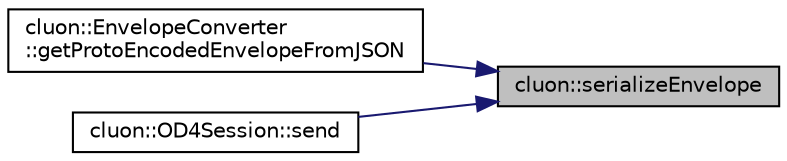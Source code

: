 digraph "cluon::serializeEnvelope"
{
 // LATEX_PDF_SIZE
  edge [fontname="Helvetica",fontsize="10",labelfontname="Helvetica",labelfontsize="10"];
  node [fontname="Helvetica",fontsize="10",shape=record];
  rankdir="RL";
  Node1 [label="cluon::serializeEnvelope",height=0.2,width=0.4,color="black", fillcolor="grey75", style="filled", fontcolor="black",tooltip=" "];
  Node1 -> Node2 [dir="back",color="midnightblue",fontsize="10",style="solid"];
  Node2 [label="cluon::EnvelopeConverter\l::getProtoEncodedEnvelopeFromJSON",height=0.2,width=0.4,color="black", fillcolor="white", style="filled",URL="$classcluon_1_1EnvelopeConverter.html#ac046a7e7de1fec61f44ca2ece7df11bc",tooltip=" "];
  Node1 -> Node3 [dir="back",color="midnightblue",fontsize="10",style="solid"];
  Node3 [label="cluon::OD4Session::send",height=0.2,width=0.4,color="black", fillcolor="white", style="filled",URL="$classcluon_1_1OD4Session.html#a8d9843ae35fa1a0fbe130877aa959025",tooltip=" "];
}
